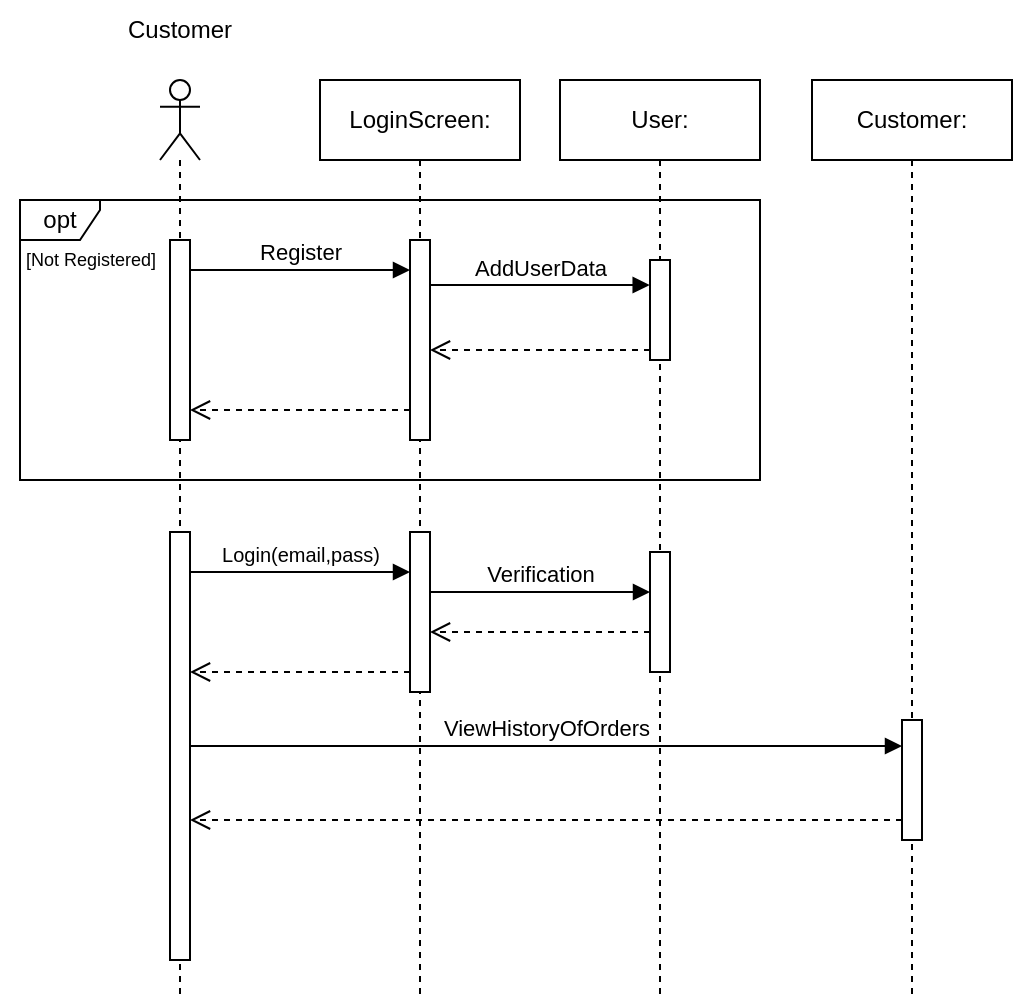 <mxfile version="22.1.11" type="device">
  <diagram name="Page-1" id="HsitdcN0r7PipA14mCh1">
    <mxGraphModel dx="2205" dy="-1048" grid="1" gridSize="10" guides="1" tooltips="1" connect="1" arrows="1" fold="1" page="1" pageScale="1" pageWidth="1169" pageHeight="1654" math="0" shadow="0">
      <root>
        <mxCell id="0" />
        <mxCell id="1" parent="0" />
        <mxCell id="conp8-0LCWzHYiCez7KT-149" value="" style="shape=umlLifeline;perimeter=lifelinePerimeter;whiteSpace=wrap;html=1;container=1;dropTarget=0;collapsible=0;recursiveResize=0;outlineConnect=0;portConstraint=eastwest;newEdgeStyle={&quot;curved&quot;:0,&quot;rounded&quot;:0};participant=umlActor;" parent="1" vertex="1">
          <mxGeometry x="50" y="1920" width="20" height="460" as="geometry" />
        </mxCell>
        <mxCell id="conp8-0LCWzHYiCez7KT-150" value="" style="html=1;points=[[0,0,0,0,5],[0,1,0,0,-5],[1,0,0,0,5],[1,1,0,0,-5]];perimeter=orthogonalPerimeter;outlineConnect=0;targetShapes=umlLifeline;portConstraint=eastwest;newEdgeStyle={&quot;curved&quot;:0,&quot;rounded&quot;:0};" parent="conp8-0LCWzHYiCez7KT-149" vertex="1">
          <mxGeometry x="5" y="226" width="10" height="214" as="geometry" />
        </mxCell>
        <mxCell id="conp8-0LCWzHYiCez7KT-151" value="User:" style="shape=umlLifeline;perimeter=lifelinePerimeter;whiteSpace=wrap;html=1;container=1;dropTarget=0;collapsible=0;recursiveResize=0;outlineConnect=0;portConstraint=eastwest;newEdgeStyle={&quot;curved&quot;:0,&quot;rounded&quot;:0};" parent="1" vertex="1">
          <mxGeometry x="250" y="1920" width="100" height="460" as="geometry" />
        </mxCell>
        <mxCell id="conp8-0LCWzHYiCez7KT-152" value="" style="html=1;points=[[0,0,0,0,5],[0,1,0,0,-5],[1,0,0,0,5],[1,1,0,0,-5]];perimeter=orthogonalPerimeter;outlineConnect=0;targetShapes=umlLifeline;portConstraint=eastwest;newEdgeStyle={&quot;curved&quot;:0,&quot;rounded&quot;:0};" parent="conp8-0LCWzHYiCez7KT-151" vertex="1">
          <mxGeometry x="45" y="236" width="10" height="60" as="geometry" />
        </mxCell>
        <mxCell id="conp8-0LCWzHYiCez7KT-154" value="Customer" style="text;html=1;strokeColor=none;fillColor=none;align=center;verticalAlign=middle;whiteSpace=wrap;rounded=0;" parent="1" vertex="1">
          <mxGeometry x="30" y="1880" width="60" height="30" as="geometry" />
        </mxCell>
        <mxCell id="conp8-0LCWzHYiCez7KT-155" value="LoginScreen:" style="shape=umlLifeline;perimeter=lifelinePerimeter;whiteSpace=wrap;html=1;container=1;dropTarget=0;collapsible=0;recursiveResize=0;outlineConnect=0;portConstraint=eastwest;newEdgeStyle={&quot;curved&quot;:0,&quot;rounded&quot;:0};" parent="1" vertex="1">
          <mxGeometry x="130" y="1920" width="100" height="460" as="geometry" />
        </mxCell>
        <mxCell id="conp8-0LCWzHYiCez7KT-156" value="" style="html=1;points=[[0,0,0,0,5],[0,1,0,0,-5],[1,0,0,0,5],[1,1,0,0,-5]];perimeter=orthogonalPerimeter;outlineConnect=0;targetShapes=umlLifeline;portConstraint=eastwest;newEdgeStyle={&quot;curved&quot;:0,&quot;rounded&quot;:0};" parent="conp8-0LCWzHYiCez7KT-155" vertex="1">
          <mxGeometry x="45" y="226" width="10" height="80" as="geometry" />
        </mxCell>
        <mxCell id="conp8-0LCWzHYiCez7KT-157" value="&lt;font style=&quot;font-size: 10px;&quot;&gt;Login(email,pass)&lt;/font&gt;" style="html=1;verticalAlign=bottom;endArrow=block;curved=0;rounded=0;exitX=1;exitY=0;exitDx=0;exitDy=5;exitPerimeter=0;" parent="1" edge="1">
          <mxGeometry width="80" relative="1" as="geometry">
            <mxPoint x="65" y="2166" as="sourcePoint" />
            <mxPoint x="175" y="2166" as="targetPoint" />
          </mxGeometry>
        </mxCell>
        <mxCell id="conp8-0LCWzHYiCez7KT-158" value="Verification" style="html=1;verticalAlign=bottom;endArrow=block;curved=0;rounded=0;entryX=-0.015;entryY=0.25;entryDx=0;entryDy=0;entryPerimeter=0;" parent="1" edge="1">
          <mxGeometry width="80" relative="1" as="geometry">
            <mxPoint x="185" y="2176" as="sourcePoint" />
            <mxPoint x="295" y="2176" as="targetPoint" />
          </mxGeometry>
        </mxCell>
        <mxCell id="conp8-0LCWzHYiCez7KT-159" value="" style="html=1;verticalAlign=bottom;endArrow=open;dashed=1;endSize=8;curved=0;rounded=0;exitX=0;exitY=1;exitDx=0;exitDy=-5;exitPerimeter=0;" parent="1" edge="1">
          <mxGeometry relative="1" as="geometry">
            <mxPoint x="175" y="2216" as="sourcePoint" />
            <mxPoint x="65" y="2216" as="targetPoint" />
          </mxGeometry>
        </mxCell>
        <mxCell id="conp8-0LCWzHYiCez7KT-160" value="" style="html=1;verticalAlign=bottom;endArrow=open;dashed=1;endSize=8;curved=0;rounded=0;exitX=0;exitY=1;exitDx=0;exitDy=-5;exitPerimeter=0;" parent="1" edge="1">
          <mxGeometry relative="1" as="geometry">
            <mxPoint x="295" y="2196" as="sourcePoint" />
            <mxPoint x="185" y="2196" as="targetPoint" />
          </mxGeometry>
        </mxCell>
        <mxCell id="conp8-0LCWzHYiCez7KT-166" value="Customer:" style="shape=umlLifeline;perimeter=lifelinePerimeter;whiteSpace=wrap;html=1;container=1;dropTarget=0;collapsible=0;recursiveResize=0;outlineConnect=0;portConstraint=eastwest;newEdgeStyle={&quot;curved&quot;:0,&quot;rounded&quot;:0};" parent="1" vertex="1">
          <mxGeometry x="376" y="1920" width="100" height="460" as="geometry" />
        </mxCell>
        <mxCell id="conp8-0LCWzHYiCez7KT-170" value="" style="html=1;points=[[0,0,0,0,5],[0,1,0,0,-5],[1,0,0,0,5],[1,1,0,0,-5]];perimeter=orthogonalPerimeter;outlineConnect=0;targetShapes=umlLifeline;portConstraint=eastwest;newEdgeStyle={&quot;curved&quot;:0,&quot;rounded&quot;:0};" parent="conp8-0LCWzHYiCez7KT-166" vertex="1">
          <mxGeometry x="45" y="320" width="10" height="60" as="geometry" />
        </mxCell>
        <mxCell id="conp8-0LCWzHYiCez7KT-171" value="ViewHistoryOfOrders" style="html=1;verticalAlign=bottom;endArrow=block;curved=0;rounded=0;endFill=1;" parent="1" target="conp8-0LCWzHYiCez7KT-170" edge="1">
          <mxGeometry width="80" relative="1" as="geometry">
            <mxPoint x="65" y="2253" as="sourcePoint" />
            <mxPoint x="415" y="2253" as="targetPoint" />
          </mxGeometry>
        </mxCell>
        <mxCell id="conp8-0LCWzHYiCez7KT-177" value="opt" style="shape=umlFrame;whiteSpace=wrap;html=1;pointerEvents=0;width=40;height=20;" parent="1" vertex="1">
          <mxGeometry x="-20" y="1980" width="370" height="140" as="geometry" />
        </mxCell>
        <mxCell id="conp8-0LCWzHYiCez7KT-178" value="[Not Registered]" style="text;html=1;align=center;verticalAlign=middle;resizable=0;points=[];autosize=1;strokeColor=none;fillColor=none;fontSize=9;" parent="1" vertex="1">
          <mxGeometry x="-30" y="2000" width="90" height="20" as="geometry" />
        </mxCell>
        <mxCell id="conp8-0LCWzHYiCez7KT-179" value="" style="html=1;points=[[0,0,0,0,5],[0,1,0,0,-5],[1,0,0,0,5],[1,1,0,0,-5]];perimeter=orthogonalPerimeter;outlineConnect=0;targetShapes=umlLifeline;portConstraint=eastwest;newEdgeStyle={&quot;curved&quot;:0,&quot;rounded&quot;:0};" parent="1" vertex="1">
          <mxGeometry x="295" y="2010" width="10" height="50" as="geometry" />
        </mxCell>
        <mxCell id="conp8-0LCWzHYiCez7KT-180" value="Register" style="html=1;verticalAlign=bottom;endArrow=block;curved=0;rounded=0;exitX=1;exitY=0;exitDx=0;exitDy=5;exitPerimeter=0;" parent="1" edge="1">
          <mxGeometry width="80" relative="1" as="geometry">
            <mxPoint x="65" y="2015" as="sourcePoint" />
            <mxPoint x="175" y="2015" as="targetPoint" />
          </mxGeometry>
        </mxCell>
        <mxCell id="conp8-0LCWzHYiCez7KT-181" value="AddUserData" style="html=1;verticalAlign=bottom;endArrow=block;curved=0;rounded=0;entryX=-0.015;entryY=0.25;entryDx=0;entryDy=0;entryPerimeter=0;" parent="1" source="conp8-0LCWzHYiCez7KT-186" target="conp8-0LCWzHYiCez7KT-179" edge="1">
          <mxGeometry width="80" relative="1" as="geometry">
            <mxPoint x="185" y="2022.5" as="sourcePoint" />
            <mxPoint x="290" y="2030" as="targetPoint" />
          </mxGeometry>
        </mxCell>
        <mxCell id="conp8-0LCWzHYiCez7KT-182" value="" style="html=1;verticalAlign=bottom;endArrow=open;dashed=1;endSize=8;curved=0;rounded=0;exitX=0;exitY=1;exitDx=0;exitDy=-5;exitPerimeter=0;" parent="1" source="conp8-0LCWzHYiCez7KT-179" edge="1">
          <mxGeometry relative="1" as="geometry">
            <mxPoint x="295" y="2050" as="sourcePoint" />
            <mxPoint x="185" y="2055" as="targetPoint" />
          </mxGeometry>
        </mxCell>
        <mxCell id="conp8-0LCWzHYiCez7KT-183" value="" style="html=1;verticalAlign=bottom;endArrow=open;dashed=1;endSize=8;curved=0;rounded=0;exitX=0;exitY=1;exitDx=0;exitDy=-5;exitPerimeter=0;entryX=1;entryY=1;entryDx=0;entryDy=-5;entryPerimeter=0;" parent="1" edge="1">
          <mxGeometry relative="1" as="geometry">
            <mxPoint x="175" y="2085" as="sourcePoint" />
            <mxPoint x="65" y="2085" as="targetPoint" />
          </mxGeometry>
        </mxCell>
        <mxCell id="conp8-0LCWzHYiCez7KT-184" value="" style="html=1;points=[[0,0,0,0,5],[0,1,0,0,-5],[1,0,0,0,5],[1,1,0,0,-5]];perimeter=orthogonalPerimeter;outlineConnect=0;targetShapes=umlLifeline;portConstraint=eastwest;newEdgeStyle={&quot;curved&quot;:0,&quot;rounded&quot;:0};" parent="1" vertex="1">
          <mxGeometry x="55" y="2000" width="10" height="100" as="geometry" />
        </mxCell>
        <mxCell id="conp8-0LCWzHYiCez7KT-185" value="" style="html=1;verticalAlign=bottom;endArrow=block;curved=0;rounded=0;entryX=-0.015;entryY=0.25;entryDx=0;entryDy=0;entryPerimeter=0;" parent="1" target="conp8-0LCWzHYiCez7KT-186" edge="1">
          <mxGeometry width="80" relative="1" as="geometry">
            <mxPoint x="185" y="2022.5" as="sourcePoint" />
            <mxPoint x="295" y="2023" as="targetPoint" />
          </mxGeometry>
        </mxCell>
        <mxCell id="conp8-0LCWzHYiCez7KT-186" value="" style="html=1;points=[[0,0,0,0,5],[0,1,0,0,-5],[1,0,0,0,5],[1,1,0,0,-5]];perimeter=orthogonalPerimeter;outlineConnect=0;targetShapes=umlLifeline;portConstraint=eastwest;newEdgeStyle={&quot;curved&quot;:0,&quot;rounded&quot;:0};" parent="1" vertex="1">
          <mxGeometry x="175" y="2000" width="10" height="100" as="geometry" />
        </mxCell>
        <mxCell id="Q0qVbIqVThQ2V7iinmqw-1" value="" style="html=1;verticalAlign=bottom;endArrow=open;dashed=1;endSize=8;curved=0;rounded=0;" parent="1" source="conp8-0LCWzHYiCez7KT-170" edge="1">
          <mxGeometry relative="1" as="geometry">
            <mxPoint x="640" y="2290" as="sourcePoint" />
            <mxPoint x="65" y="2290" as="targetPoint" />
          </mxGeometry>
        </mxCell>
      </root>
    </mxGraphModel>
  </diagram>
</mxfile>
